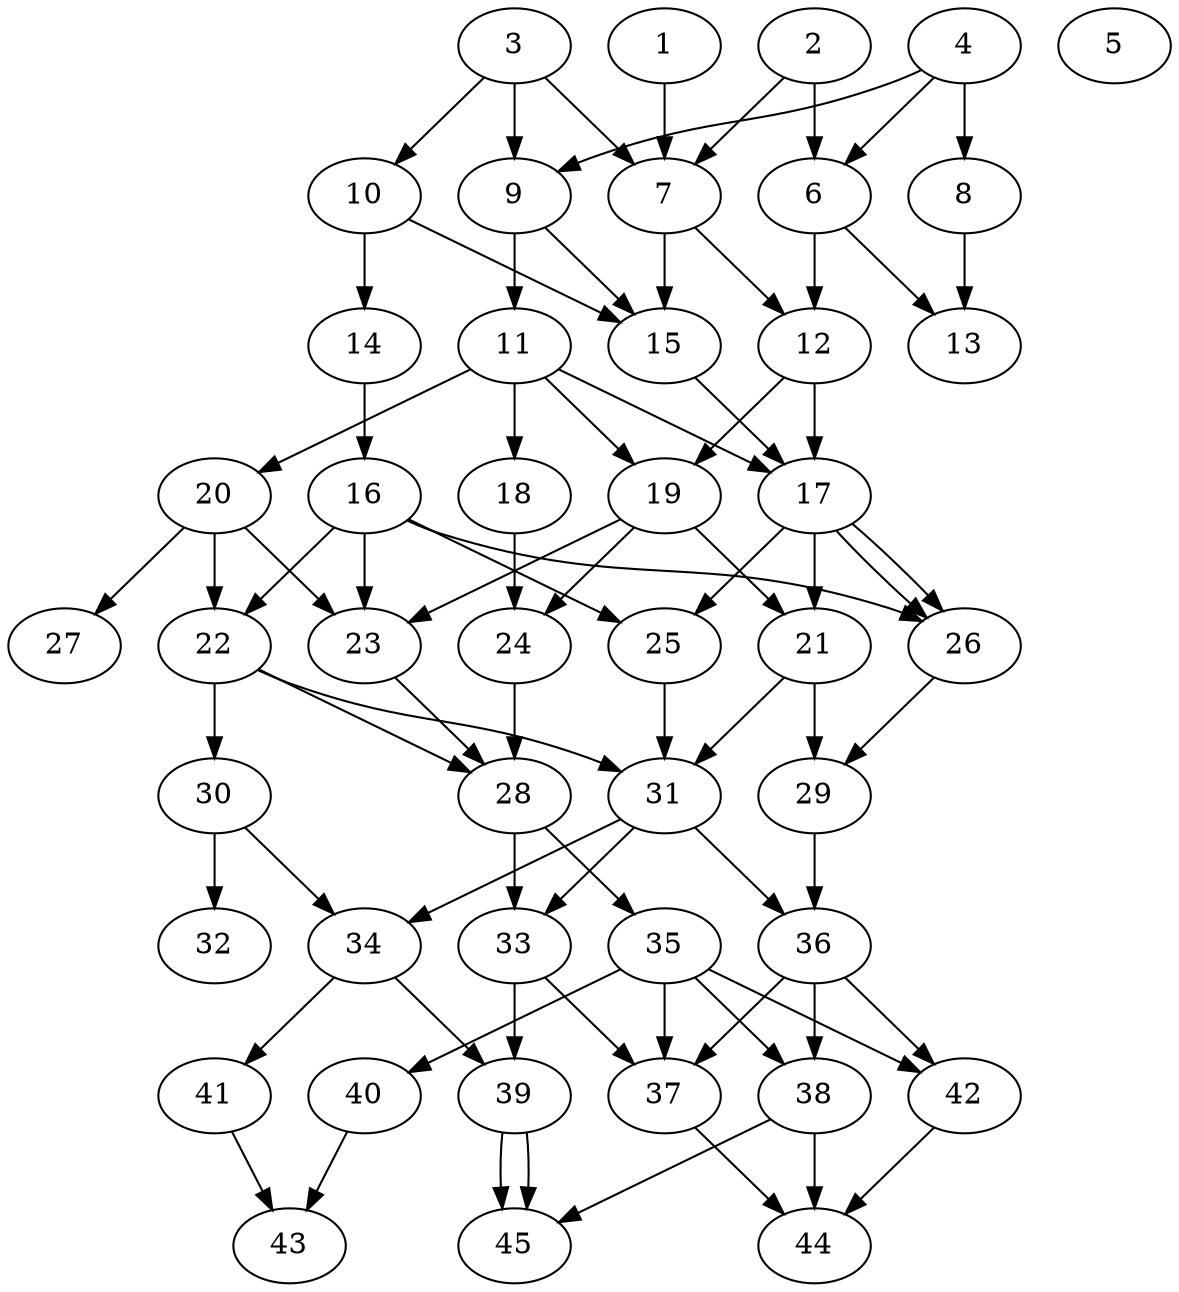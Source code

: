 // DAG automatically generated by daggen at Thu Oct  3 14:07:24 2019
// ./daggen --dot -n 45 --ccr 0.3 --fat 0.5 --regular 0.7 --density 0.5 --mindata 5242880 --maxdata 52428800 
digraph G {
  1 [size="94378667", alpha="0.15", expect_size="28313600"] 
  1 -> 7 [size ="28313600"]
  2 [size="92900693", alpha="0.14", expect_size="27870208"] 
  2 -> 6 [size ="27870208"]
  2 -> 7 [size ="27870208"]
  3 [size="101843627", alpha="0.11", expect_size="30553088"] 
  3 -> 7 [size ="30553088"]
  3 -> 9 [size ="30553088"]
  3 -> 10 [size ="30553088"]
  4 [size="38154240", alpha="0.18", expect_size="11446272"] 
  4 -> 6 [size ="11446272"]
  4 -> 8 [size ="11446272"]
  4 -> 9 [size ="11446272"]
  5 [size="30986240", alpha="0.02", expect_size="9295872"] 
  6 [size="119231147", alpha="0.17", expect_size="35769344"] 
  6 -> 12 [size ="35769344"]
  6 -> 13 [size ="35769344"]
  7 [size="54524587", alpha="0.09", expect_size="16357376"] 
  7 -> 12 [size ="16357376"]
  7 -> 15 [size ="16357376"]
  8 [size="47957333", alpha="0.16", expect_size="14387200"] 
  8 -> 13 [size ="14387200"]
  9 [size="107946667", alpha="0.14", expect_size="32384000"] 
  9 -> 11 [size ="32384000"]
  9 -> 15 [size ="32384000"]
  10 [size="133106347", alpha="0.08", expect_size="39931904"] 
  10 -> 14 [size ="39931904"]
  10 -> 15 [size ="39931904"]
  11 [size="69597867", alpha="0.12", expect_size="20879360"] 
  11 -> 17 [size ="20879360"]
  11 -> 18 [size ="20879360"]
  11 -> 19 [size ="20879360"]
  11 -> 20 [size ="20879360"]
  12 [size="30839467", alpha="0.09", expect_size="9251840"] 
  12 -> 17 [size ="9251840"]
  12 -> 19 [size ="9251840"]
  13 [size="144421547", alpha="0.01", expect_size="43326464"] 
  14 [size="75683840", alpha="0.15", expect_size="22705152"] 
  14 -> 16 [size ="22705152"]
  15 [size="57661440", alpha="0.20", expect_size="17298432"] 
  15 -> 17 [size ="17298432"]
  16 [size="75277653", alpha="0.20", expect_size="22583296"] 
  16 -> 22 [size ="22583296"]
  16 -> 23 [size ="22583296"]
  16 -> 25 [size ="22583296"]
  16 -> 26 [size ="22583296"]
  17 [size="50268160", alpha="0.02", expect_size="15080448"] 
  17 -> 21 [size ="15080448"]
  17 -> 25 [size ="15080448"]
  17 -> 26 [size ="15080448"]
  17 -> 26 [size ="15080448"]
  18 [size="119398400", alpha="0.12", expect_size="35819520"] 
  18 -> 24 [size ="35819520"]
  19 [size="85869227", alpha="0.10", expect_size="25760768"] 
  19 -> 21 [size ="25760768"]
  19 -> 23 [size ="25760768"]
  19 -> 24 [size ="25760768"]
  20 [size="41065813", alpha="0.15", expect_size="12319744"] 
  20 -> 22 [size ="12319744"]
  20 -> 23 [size ="12319744"]
  20 -> 27 [size ="12319744"]
  21 [size="102099627", alpha="0.09", expect_size="30629888"] 
  21 -> 29 [size ="30629888"]
  21 -> 31 [size ="30629888"]
  22 [size="37072213", alpha="0.13", expect_size="11121664"] 
  22 -> 28 [size ="11121664"]
  22 -> 30 [size ="11121664"]
  22 -> 31 [size ="11121664"]
  23 [size="111629653", alpha="0.07", expect_size="33488896"] 
  23 -> 28 [size ="33488896"]
  24 [size="115701760", alpha="0.05", expect_size="34710528"] 
  24 -> 28 [size ="34710528"]
  25 [size="74741760", alpha="0.03", expect_size="22422528"] 
  25 -> 31 [size ="22422528"]
  26 [size="74704213", alpha="0.15", expect_size="22411264"] 
  26 -> 29 [size ="22411264"]
  27 [size="74188800", alpha="0.12", expect_size="22256640"] 
  28 [size="92224853", alpha="0.12", expect_size="27667456"] 
  28 -> 33 [size ="27667456"]
  28 -> 35 [size ="27667456"]
  29 [size="29323947", alpha="0.04", expect_size="8797184"] 
  29 -> 36 [size ="8797184"]
  30 [size="109475840", alpha="0.11", expect_size="32842752"] 
  30 -> 32 [size ="32842752"]
  30 -> 34 [size ="32842752"]
  31 [size="67485013", alpha="0.04", expect_size="20245504"] 
  31 -> 33 [size ="20245504"]
  31 -> 34 [size ="20245504"]
  31 -> 36 [size ="20245504"]
  32 [size="137533440", alpha="0.19", expect_size="41260032"] 
  33 [size="80482987", alpha="0.10", expect_size="24144896"] 
  33 -> 37 [size ="24144896"]
  33 -> 39 [size ="24144896"]
  34 [size="137987413", alpha="0.09", expect_size="41396224"] 
  34 -> 39 [size ="41396224"]
  34 -> 41 [size ="41396224"]
  35 [size="173438293", alpha="0.12", expect_size="52031488"] 
  35 -> 37 [size ="52031488"]
  35 -> 38 [size ="52031488"]
  35 -> 40 [size ="52031488"]
  35 -> 42 [size ="52031488"]
  36 [size="43062613", alpha="0.03", expect_size="12918784"] 
  36 -> 37 [size ="12918784"]
  36 -> 38 [size ="12918784"]
  36 -> 42 [size ="12918784"]
  37 [size="163184640", alpha="0.19", expect_size="48955392"] 
  37 -> 44 [size ="48955392"]
  38 [size="99003733", alpha="0.07", expect_size="29701120"] 
  38 -> 44 [size ="29701120"]
  38 -> 45 [size ="29701120"]
  39 [size="38283947", alpha="0.03", expect_size="11485184"] 
  39 -> 45 [size ="11485184"]
  39 -> 45 [size ="11485184"]
  40 [size="71499093", alpha="0.03", expect_size="21449728"] 
  40 -> 43 [size ="21449728"]
  41 [size="156999680", alpha="0.14", expect_size="47099904"] 
  41 -> 43 [size ="47099904"]
  42 [size="32331093", alpha="0.07", expect_size="9699328"] 
  42 -> 44 [size ="9699328"]
  43 [size="25432747", alpha="0.12", expect_size="7629824"] 
  44 [size="105966933", alpha="0.09", expect_size="31790080"] 
  45 [size="17565013", alpha="0.14", expect_size="5269504"] 
}
